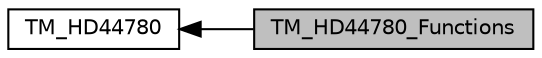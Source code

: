 digraph "TM_HD44780_Functions"
{
  edge [fontname="Helvetica",fontsize="10",labelfontname="Helvetica",labelfontsize="10"];
  node [fontname="Helvetica",fontsize="10",shape=record];
  rankdir=LR;
  Node0 [label="TM_HD44780_Functions",height=0.2,width=0.4,color="black", fillcolor="grey75", style="filled", fontcolor="black"];
  Node1 [label="TM_HD44780",height=0.2,width=0.4,color="black", fillcolor="white", style="filled",URL="$group___t_m___h_d44780.html",tooltip="HD44780 LCD driver library for STM32Fxxx - http://stm32f4-discovery.net/2015/07/hal-library-15-hd4478..."];
  Node1->Node0 [shape=plaintext, dir="back", style="solid"];
}
